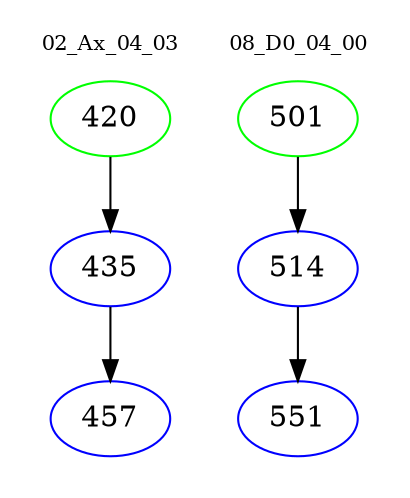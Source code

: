 digraph{
subgraph cluster_0 {
color = white
label = "02_Ax_04_03";
fontsize=10;
T0_420 [label="420", color="green"]
T0_420 -> T0_435 [color="black"]
T0_435 [label="435", color="blue"]
T0_435 -> T0_457 [color="black"]
T0_457 [label="457", color="blue"]
}
subgraph cluster_1 {
color = white
label = "08_D0_04_00";
fontsize=10;
T1_501 [label="501", color="green"]
T1_501 -> T1_514 [color="black"]
T1_514 [label="514", color="blue"]
T1_514 -> T1_551 [color="black"]
T1_551 [label="551", color="blue"]
}
}
